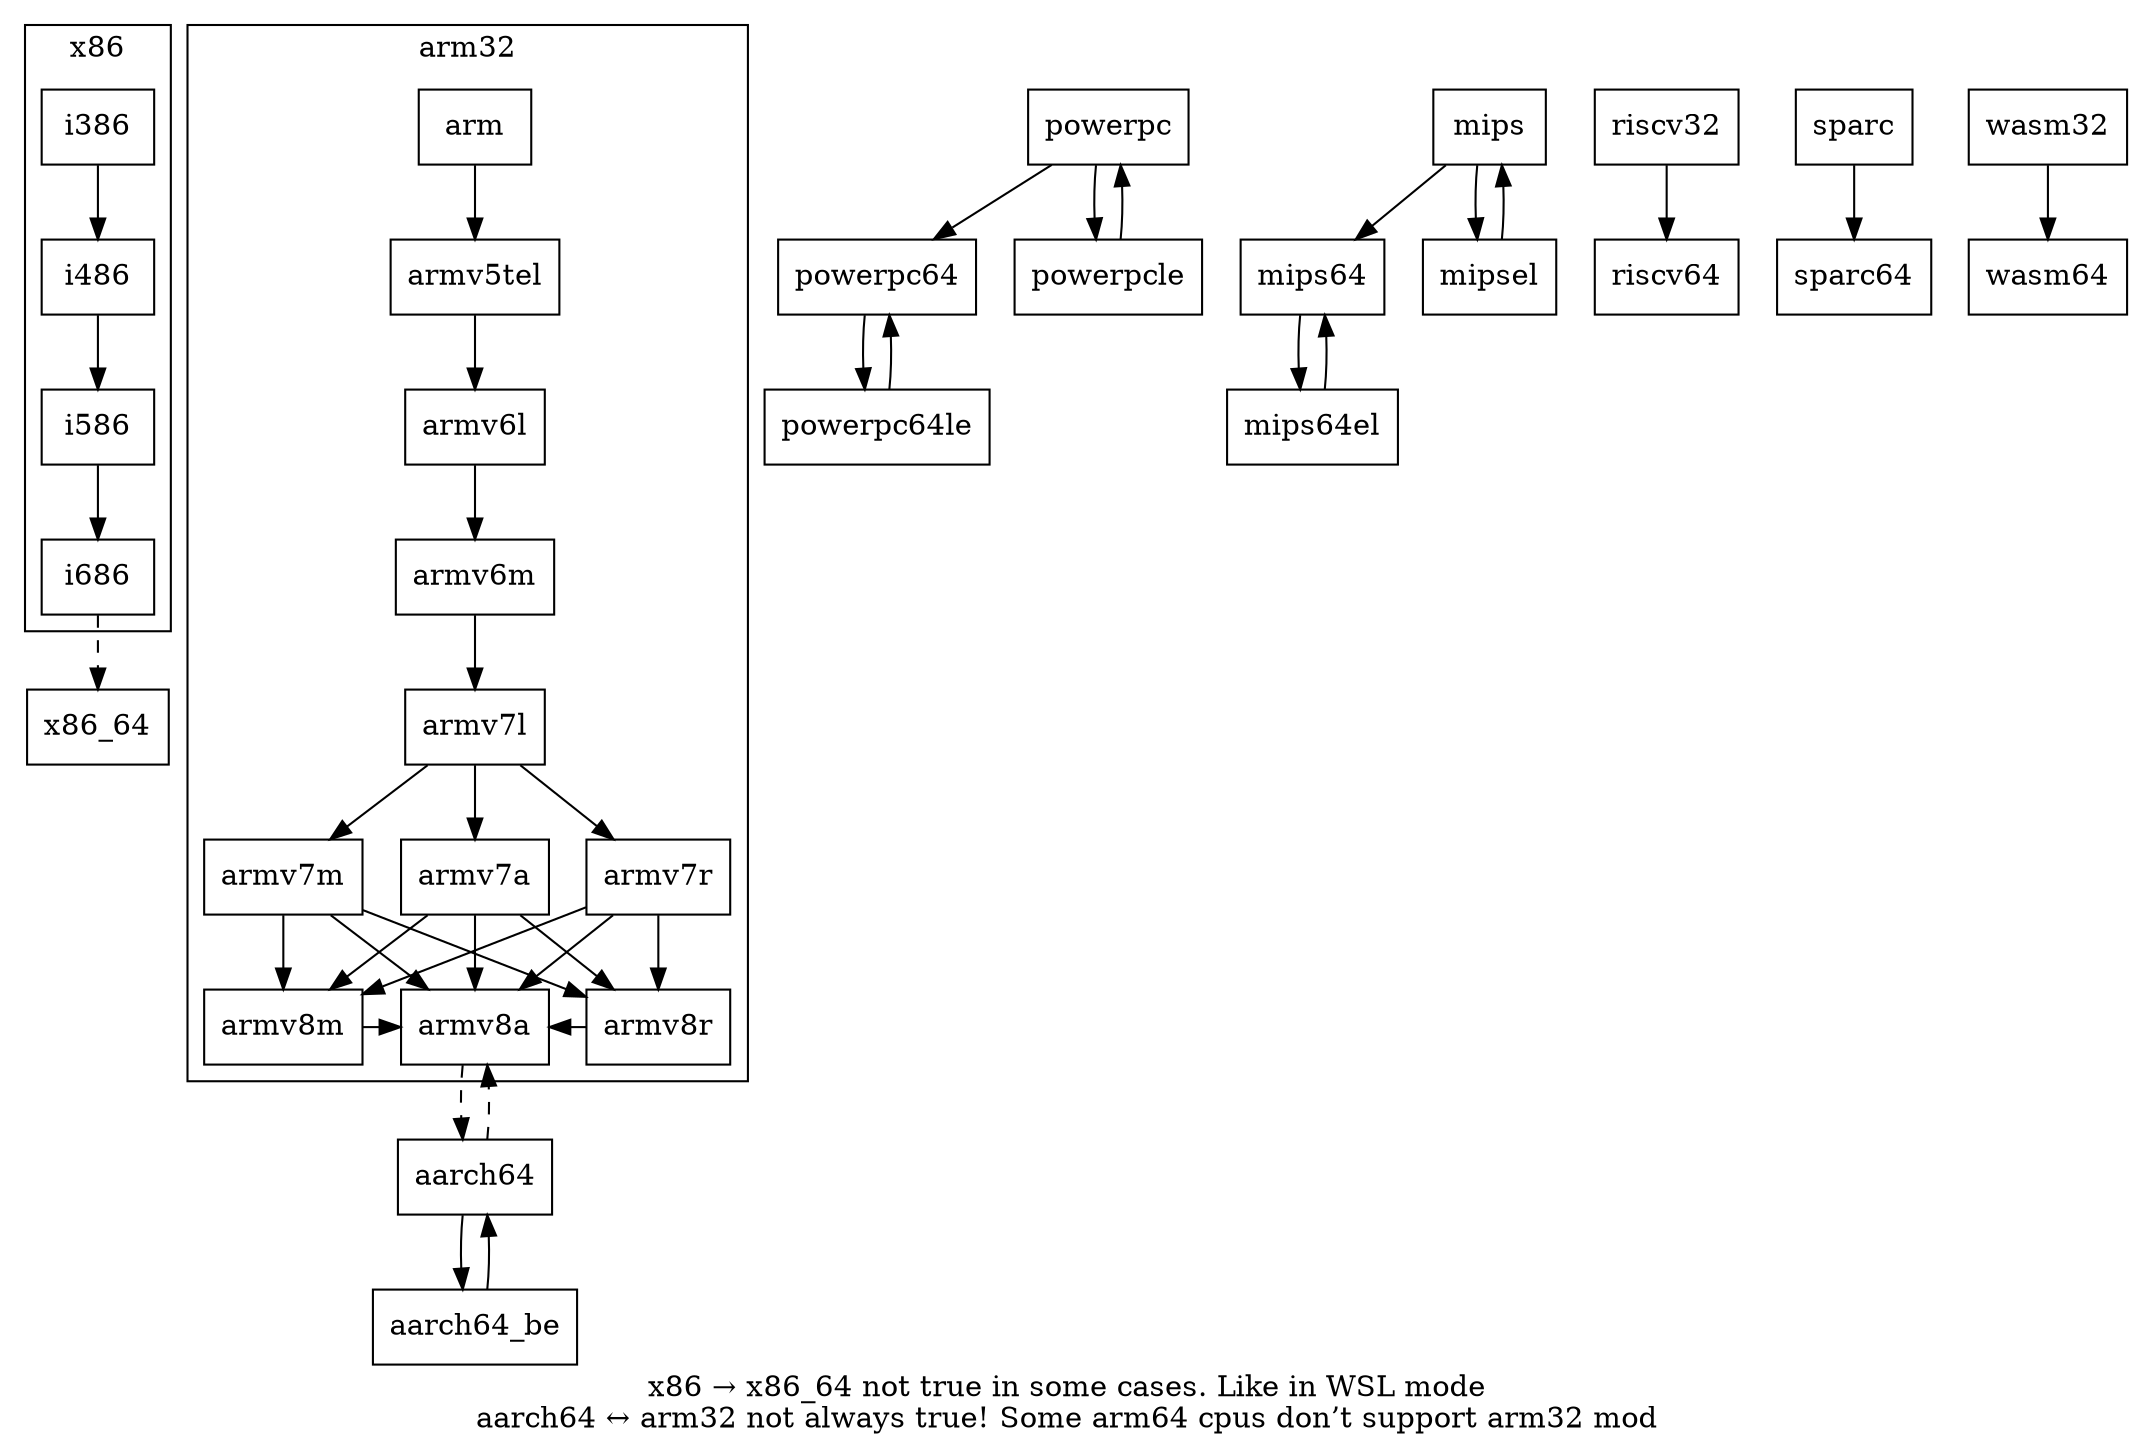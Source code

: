 digraph {

node[
    shape=box,
    style="filled, solid",
    color=black,
    fillcolor=white,
]

subgraph cluster_x86 {
    label="x86";
    i386 -> i486 -> i586 -> i686;
}
i686 -> x86_64 [style=dashed;];

subgraph cluster_arm32
{
    label="arm32";
    arm -> armv5tel -> armv6l -> armv6m -> armv7l;
    armv7l -> {armv7a; armv7r; armv7m;} -> {armv8a; armv8r; armv8m;};
    {armv8r; armv8m;} -> armv8a;
    {rank=same; armv8a; armv8r; armv8m;}
}
aarch64 -> armv8a -> aarch64 [style=dashed;];
aarch64 -> aarch64_be -> aarch64;

powerpc -> powerpc64;
powerpcle -> powerpc -> powerpcle;
powerpc64le -> powerpc64 -> powerpc64le;

mips -> mips64;
mips -> mipsel -> mips;
mips64 -> mips64el -> mips64;

riscv32 -> riscv64;

sparc -> sparc64;

wasm32 -> wasm64;

label="x86 → x86_64 not true in some cases. Like in WSL mode\naarch64 ↔ arm32 not always true! Some arm64 cpus don’t support arm32 mod";
}
